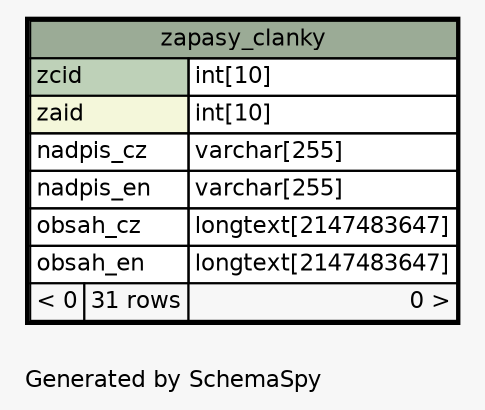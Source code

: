// dot 2.38.0 on Mac OS X 10.9.4
// SchemaSpy rev 590
digraph "oneDegreeRelationshipsDiagram" {
  graph [
    rankdir="RL"
    bgcolor="#f7f7f7"
    label="\nGenerated by SchemaSpy"
    labeljust="l"
    nodesep="0.18"
    ranksep="0.46"
    fontname="Helvetica"
    fontsize="11"
  ];
  node [
    fontname="Helvetica"
    fontsize="11"
    shape="plaintext"
  ];
  edge [
    arrowsize="0.8"
  ];
  "zapasy_clanky" [
    label=<
    <TABLE BORDER="2" CELLBORDER="1" CELLSPACING="0" BGCOLOR="#ffffff">
      <TR><TD COLSPAN="3" BGCOLOR="#9bab96" ALIGN="CENTER">zapasy_clanky</TD></TR>
      <TR><TD PORT="zcid" COLSPAN="2" BGCOLOR="#bed1b8" ALIGN="LEFT">zcid</TD><TD PORT="zcid.type" ALIGN="LEFT">int[10]</TD></TR>
      <TR><TD PORT="zaid" COLSPAN="2" BGCOLOR="#f4f7da" ALIGN="LEFT">zaid</TD><TD PORT="zaid.type" ALIGN="LEFT">int[10]</TD></TR>
      <TR><TD PORT="nadpis_cz" COLSPAN="2" ALIGN="LEFT">nadpis_cz</TD><TD PORT="nadpis_cz.type" ALIGN="LEFT">varchar[255]</TD></TR>
      <TR><TD PORT="nadpis_en" COLSPAN="2" ALIGN="LEFT">nadpis_en</TD><TD PORT="nadpis_en.type" ALIGN="LEFT">varchar[255]</TD></TR>
      <TR><TD PORT="obsah_cz" COLSPAN="2" ALIGN="LEFT">obsah_cz</TD><TD PORT="obsah_cz.type" ALIGN="LEFT">longtext[2147483647]</TD></TR>
      <TR><TD PORT="obsah_en" COLSPAN="2" ALIGN="LEFT">obsah_en</TD><TD PORT="obsah_en.type" ALIGN="LEFT">longtext[2147483647]</TD></TR>
      <TR><TD ALIGN="LEFT" BGCOLOR="#f7f7f7">&lt; 0</TD><TD ALIGN="RIGHT" BGCOLOR="#f7f7f7">31 rows</TD><TD ALIGN="RIGHT" BGCOLOR="#f7f7f7">0 &gt;</TD></TR>
    </TABLE>>
    URL="zapasy_clanky.html"
    tooltip="zapasy_clanky"
  ];
}
